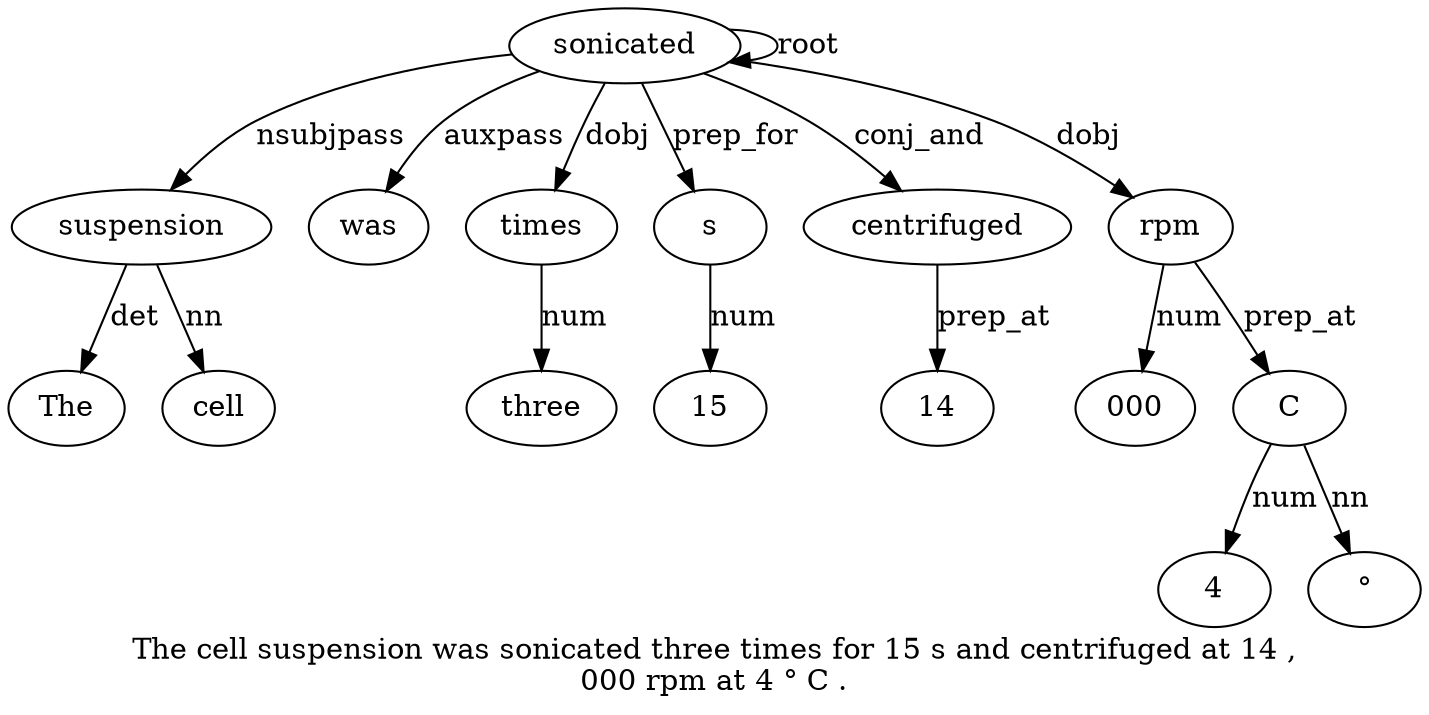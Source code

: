 digraph "The cell suspension was sonicated three times for 15 s and centrifuged at 14 ,  000 rpm at 4 ° C ." {
label="The cell suspension was sonicated three times for 15 s and centrifuged at 14 ,
000 rpm at 4 ° C .";
suspension3 [style=filled, fillcolor=white, label=suspension];
The1 [style=filled, fillcolor=white, label=The];
suspension3 -> The1  [label=det];
cell2 [style=filled, fillcolor=white, label=cell];
suspension3 -> cell2  [label=nn];
sonicated5 [style=filled, fillcolor=white, label=sonicated];
sonicated5 -> suspension3  [label=nsubjpass];
was4 [style=filled, fillcolor=white, label=was];
sonicated5 -> was4  [label=auxpass];
sonicated5 -> sonicated5  [label=root];
times7 [style=filled, fillcolor=white, label=times];
three6 [style=filled, fillcolor=white, label=three];
times7 -> three6  [label=num];
sonicated5 -> times7  [label=dobj];
s10 [style=filled, fillcolor=white, label=s];
159 [style=filled, fillcolor=white, label=15];
s10 -> 159  [label=num];
sonicated5 -> s10  [label=prep_for];
centrifuged12 [style=filled, fillcolor=white, label=centrifuged];
sonicated5 -> centrifuged12  [label=conj_and];
14 [style=filled, fillcolor=white, label=14];
centrifuged12 -> 14  [label=prep_at];
rpm17 [style=filled, fillcolor=white, label=rpm];
00016 [style=filled, fillcolor=white, label=000];
rpm17 -> 00016  [label=num];
sonicated5 -> rpm17  [label=dobj];
C21 [style=filled, fillcolor=white, label=C];
419 [style=filled, fillcolor=white, label=4];
C21 -> 419  [label=num];
"°20" [style=filled, fillcolor=white, label="°"];
C21 -> "°20"  [label=nn];
rpm17 -> C21  [label=prep_at];
}
